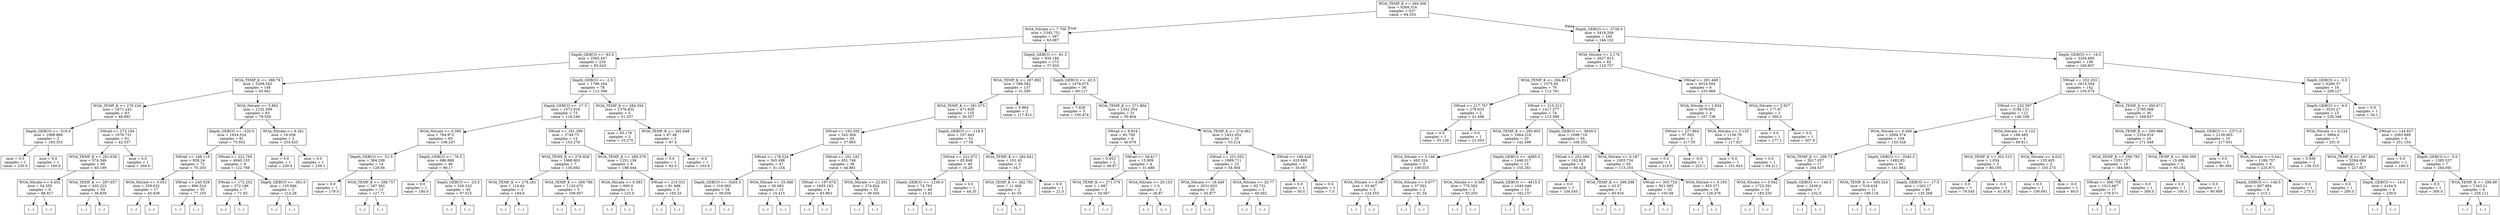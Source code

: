 digraph Tree {
node [shape=box] ;
0 [label="WOA_TEMP_K <= 294.306\nmse = 4368.316\nsamples = 637\nvalue = 94.355"] ;
1 [label="WOA_Nitrate <= 7.709\nmse = 2345.751\nsamples = 397\nvalue = 63.087"] ;
0 -> 1 [labeldistance=2.5, labelangle=45, headlabel="True"] ;
2 [label="Depth_GEBCO <= -83.0\nmse = 2565.447\nsamples = 224\nvalue = 83.043"] ;
1 -> 2 ;
3 [label="WOA_TEMP_K <= 288.79\nmse = 2208.543\nsamples = 146\nvalue = 65.661"] ;
2 -> 3 ;
4 [label="WOA_TEMP_K <= 279.234\nmse = 1671.242\nsamples = 63\nvalue = 46.892"] ;
3 -> 4 ;
5 [label="Depth_GEBCO <= -519.5\nmse = 1088.889\nsamples = 2\nvalue = 183.333"] ;
4 -> 5 ;
6 [label="mse = 0.0\nsamples = 1\nvalue = 230.0"] ;
5 -> 6 ;
7 [label="mse = 0.0\nsamples = 1\nvalue = 160.0"] ;
5 -> 7 ;
8 [label="SWrad <= 273.194\nmse = 1076.731\nsamples = 61\nvalue = 42.537"] ;
4 -> 8 ;
9 [label="WOA_TEMP_K <= 281.638\nmse = 574.346\nsamples = 60\nvalue = 40.199"] ;
8 -> 9 ;
10 [label="WOA_Nitrate <= 6.452\nmse = 54.555\nsamples = 6\nvalue = 88.917"] ;
9 -> 10 ;
11 [label="(...)"] ;
10 -> 11 ;
14 [label="(...)"] ;
10 -> 14 ;
21 [label="WOA_TEMP_K <= 287.657\nmse = 435.223\nsamples = 54\nvalue = 36.839"] ;
9 -> 21 ;
22 [label="(...)"] ;
21 -> 22 ;
83 [label="(...)"] ;
21 -> 83 ;
102 [label="mse = 0.0\nsamples = 1\nvalue = 260.0"] ;
8 -> 102 ;
103 [label="WOA_Nitrate <= 5.892\nmse = 2152.399\nsamples = 83\nvalue = 79.559"] ;
3 -> 103 ;
104 [label="Depth_GEBCO <= -520.5\nmse = 1634.524\nsamples = 81\nvalue = 75.952"] ;
103 -> 104 ;
105 [label="SWrad <= 148.119\nmse = 926.34\nsamples = 72\nvalue = 70.203"] ;
104 -> 105 ;
106 [label="WOA_Nitrate <= 0.051\nmse = 259.632\nsamples = 17\nvalue = 45.639"] ;
105 -> 106 ;
107 [label="(...)"] ;
106 -> 107 ;
108 [label="(...)"] ;
106 -> 108 ;
139 [label="SWrad <= 240.529\nmse = 896.524\nsamples = 55\nvalue = 77.103"] ;
105 -> 139 ;
140 [label="(...)"] ;
139 -> 140 ;
183 [label="(...)"] ;
139 -> 183 ;
226 [label="SWrad <= 222.765\nmse = 4940.153\nsamples = 9\nvalue = 122.769"] ;
104 -> 226 ;
227 [label="SWrad <= 172.202\nmse = 372.186\nsamples = 7\nvalue = 71.93"] ;
226 -> 227 ;
228 [label="(...)"] ;
227 -> 228 ;
231 [label="(...)"] ;
227 -> 231 ;
240 [label="Depth_GEBCO <= -361.0\nmse = 135.946\nsamples = 2\nvalue = 214.28"] ;
226 -> 240 ;
241 [label="(...)"] ;
240 -> 241 ;
242 [label="(...)"] ;
240 -> 242 ;
243 [label="WOA_Nitrate <= 6.261\nmse = 16.056\nsamples = 2\nvalue = 233.433"] ;
103 -> 243 ;
244 [label="mse = 0.0\nsamples = 1\nvalue = 230.6"] ;
243 -> 244 ;
245 [label="mse = 0.0\nsamples = 1\nvalue = 239.1"] ;
243 -> 245 ;
246 [label="Depth_GEBCO <= -2.5\nmse = 1796.164\nsamples = 78\nvalue = 112.399"] ;
2 -> 246 ;
247 [label="Depth_GEBCO <= -17.5\nmse = 1572.916\nsamples = 73\nvalue = 116.246"] ;
246 -> 247 ;
248 [label="WOA_Nitrate <= 0.395\nmse = 784.972\nsamples = 60\nvalue = 106.247"] ;
247 -> 248 ;
249 [label="Depth_GEBCO <= -51.5\nmse = 384.299\nsamples = 14\nvalue = 129.94"] ;
248 -> 249 ;
250 [label="mse = 0.0\nsamples = 1\nvalue = 179.0"] ;
249 -> 250 ;
251 [label="WOA_TEMP_K <= 289.757\nmse = 287.392\nsamples = 13\nvalue = 127.71"] ;
249 -> 251 ;
252 [label="(...)"] ;
251 -> 252 ;
253 [label="(...)"] ;
251 -> 253 ;
264 [label="Depth_GEBCO <= -76.5\nmse = 686.888\nsamples = 46\nvalue = 99.17"] ;
248 -> 264 ;
265 [label="mse = 0.0\nsamples = 1\nvalue = 180.0"] ;
264 -> 265 ;
266 [label="Depth_GEBCO <= -23.5\nmse = 526.333\nsamples = 45\nvalue = 97.015"] ;
264 -> 266 ;
267 [label="(...)"] ;
266 -> 267 ;
328 [label="(...)"] ;
266 -> 328 ;
337 [label="SWrad <= 161.299\nmse = 2749.75\nsamples = 13\nvalue = 153.276"] ;
247 -> 337 ;
338 [label="WOA_TEMP_K <= 278.928\nmse = 1968.903\nsamples = 7\nvalue = 130.692"] ;
337 -> 338 ;
339 [label="WOA_TEMP_K <= 278.281\nmse = 116.64\nsamples = 2\nvalue = 184.6"] ;
338 -> 339 ;
340 [label="(...)"] ;
339 -> 340 ;
341 [label="(...)"] ;
339 -> 341 ;
342 [label="WOA_TEMP_K <= 289.786\nmse = 1133.672\nsamples = 5\nvalue = 109.957"] ;
338 -> 342 ;
343 [label="(...)"] ;
342 -> 343 ;
350 [label="(...)"] ;
342 -> 350 ;
351 [label="WOA_TEMP_K <= 289.379\nmse = 1251.136\nsamples = 6\nvalue = 198.444"] ;
337 -> 351 ;
352 [label="WOA_Nitrate <= 0.583\nmse = 600.0\nsamples = 3\nvalue = 225.0"] ;
351 -> 352 ;
353 [label="(...)"] ;
352 -> 353 ;
354 [label="(...)"] ;
352 -> 354 ;
357 [label="SWrad <= 210.331\nmse = 81.688\nsamples = 3\nvalue = 165.25"] ;
351 -> 357 ;
358 [label="(...)"] ;
357 -> 358 ;
361 [label="(...)"] ;
357 -> 361 ;
362 [label="WOA_TEMP_K <= 284.354\nmse = 1376.832\nsamples = 5\nvalue = 51.337"] ;
246 -> 362 ;
363 [label="mse = 65.176\nsamples = 3\nvalue = 15.275"] ;
362 -> 363 ;
364 [label="WOA_TEMP_K <= 292.648\nmse = 87.48\nsamples = 2\nvalue = 87.4"] ;
362 -> 364 ;
365 [label="mse = 0.0\nsamples = 1\nvalue = 82.0"] ;
364 -> 365 ;
366 [label="mse = -0.0\nsamples = 1\nvalue = 103.6"] ;
364 -> 366 ;
367 [label="Depth_GEBCO <= -61.5\nmse = 934.184\nsamples = 173\nvalue = 37.933"] ;
1 -> 367 ;
368 [label="WOA_TEMP_K <= 287.892\nmse = 598.582\nsamples = 137\nvalue = 31.595"] ;
367 -> 368 ;
369 [label="WOA_TEMP_K <= 281.075\nmse = 471.839\nsamples = 135\nvalue = 30.027"] ;
368 -> 369 ;
370 [label="SWrad <= 193.255\nmse = 542.304\nsamples = 83\nvalue = 37.865"] ;
369 -> 370 ;
371 [label="SWrad <= 178.524\nmse = 345.498\nsamples = 47\nvalue = 31.154"] ;
370 -> 371 ;
372 [label="Depth_GEBCO <= -5265.5\nmse = 316.065\nsamples = 34\nvalue = 38.039"] ;
371 -> 372 ;
373 [label="(...)"] ;
372 -> 373 ;
374 [label="(...)"] ;
372 -> 374 ;
437 [label="WOA_Nitrate <= 25.588\nmse = 56.683\nsamples = 13\nvalue = 15.415"] ;
371 -> 437 ;
438 [label="(...)"] ;
437 -> 438 ;
461 [label="(...)"] ;
437 -> 461 ;
462 [label="SWrad <= 201.192\nmse = 651.746\nsamples = 36\nvalue = 44.881"] ;
370 -> 462 ;
463 [label="SWrad <= 197.674\nmse = 1655.183\nsamples = 4\nvalue = 83.863"] ;
462 -> 463 ;
464 [label="(...)"] ;
463 -> 464 ;
469 [label="(...)"] ;
463 -> 469 ;
470 [label="WOA_Nitrate <= 22.501\nmse = 274.824\nsamples = 32\nvalue = 39.504"] ;
462 -> 470 ;
471 [label="(...)"] ;
470 -> 471 ;
486 [label="(...)"] ;
470 -> 486 ;
529 [label="Depth_GEBCO <= -118.5\nmse = 107.443\nsamples = 52\nvalue = 17.58"] ;
369 -> 529 ;
530 [label="SWrad <= 222.972\nmse = 83.948\nsamples = 49\nvalue = 16.28"] ;
529 -> 530 ;
531 [label="Depth_GEBCO <= -1249.0\nmse = 74.793\nsamples = 48\nvalue = 15.92"] ;
530 -> 531 ;
532 [label="(...)"] ;
531 -> 532 ;
541 [label="(...)"] ;
531 -> 541 ;
572 [label="mse = 0.0\nsamples = 1\nvalue = 44.35"] ;
530 -> 572 ;
573 [label="WOA_TEMP_K <= 282.841\nmse = 101.45\nsamples = 3\nvalue = 34.7"] ;
529 -> 573 ;
574 [label="WOA_TEMP_K <= 282.781\nmse = 11.408\nsamples = 2\nvalue = 41.55"] ;
573 -> 574 ;
575 [label="(...)"] ;
574 -> 575 ;
576 [label="(...)"] ;
574 -> 576 ;
577 [label="mse = 0.0\nsamples = 1\nvalue = 21.0"] ;
573 -> 577 ;
578 [label="mse = 0.964\nsamples = 2\nvalue = 117.812"] ;
368 -> 578 ;
579 [label="Depth_GEBCO <= -42.5\nmse = 1476.075\nsamples = 36\nvalue = 60.117"] ;
367 -> 579 ;
580 [label="mse = 7.626\nsamples = 5\nvalue = 100.474"] ;
579 -> 580 ;
581 [label="WOA_TEMP_K <= 271.804\nmse = 1352.354\nsamples = 31\nvalue = 50.804"] ;
579 -> 581 ;
582 [label="SWrad <= 9.924\nmse = 92.706\nsamples = 6\nvalue = 40.679"] ;
581 -> 582 ;
583 [label="mse = 0.653\nsamples = 2\nvalue = 49.87"] ;
582 -> 583 ;
584 [label="SWrad <= 56.617\nmse = 15.809\nsamples = 4\nvalue = 31.488"] ;
582 -> 584 ;
585 [label="WOA_TEMP_K <= 271.579\nmse = 1.987\nsamples = 2\nvalue = 34.567"] ;
584 -> 585 ;
586 [label="(...)"] ;
585 -> 586 ;
587 [label="(...)"] ;
585 -> 587 ;
588 [label="WOA_Nitrate <= 20.153\nmse = 1.0\nsamples = 2\nvalue = 26.87"] ;
584 -> 588 ;
589 [label="(...)"] ;
588 -> 589 ;
590 [label="(...)"] ;
588 -> 590 ;
591 [label="WOA_TEMP_K <= 274.062\nmse = 1622.052\nsamples = 25\nvalue = 53.214"] ;
581 -> 591 ;
592 [label="SWrad <= 251.052\nmse = 1689.711\nsamples = 23\nvalue = 54.564"] ;
591 -> 592 ;
593 [label="WOA_Nitrate <= 18.449\nmse = 2031.633\nsamples = 20\nvalue = 55.877"] ;
592 -> 593 ;
594 [label="(...)"] ;
593 -> 594 ;
599 [label="(...)"] ;
593 -> 599 ;
600 [label="WOA_Nitrate <= 20.77\nmse = 82.731\nsamples = 3\nvalue = 48.562"] ;
592 -> 600 ;
601 [label="(...)"] ;
600 -> 601 ;
602 [label="(...)"] ;
600 -> 602 ;
605 [label="SWrad <= 166.429\nmse = 410.889\nsamples = 2\nvalue = 35.667"] ;
591 -> 605 ;
606 [label="mse = 0.0\nsamples = 1\nvalue = 50.0"] ;
605 -> 606 ;
607 [label="mse = 0.0\nsamples = 1\nvalue = 7.0"] ;
605 -> 607 ;
608 [label="Depth_GEBCO <= -3728.0\nmse = 3416.206\nsamples = 240\nvalue = 146.152"] ;
0 -> 608 [labeldistance=2.5, labelangle=-45, headlabel="False"] ;
609 [label="WOA_Nitrate <= 2.176\nmse = 2627.813\nsamples = 82\nvalue = 119.737"] ;
608 -> 609 ;
610 [label="WOA_TEMP_K <= 294.611\nmse = 1575.45\nsamples = 76\nvalue = 112.761"] ;
609 -> 610 ;
611 [label="SWrad <= 217.767\nmse = 278.633\nsamples = 2\nvalue = 41.496"] ;
610 -> 611 ;
612 [label="mse = 0.0\nsamples = 1\nvalue = 55.126"] ;
611 -> 612 ;
613 [label="mse = 0.0\nsamples = 1\nvalue = 21.053"] ;
611 -> 613 ;
614 [label="SWrad <= 215.312\nmse = 1417.377\nsamples = 74\nvalue = 115.589"] ;
610 -> 614 ;
615 [label="WOA_TEMP_K <= 295.903\nmse = 1664.219\nsamples = 20\nvalue = 142.499"] ;
614 -> 615 ;
616 [label="WOA_Nitrate <= 0.146\nmse = 492.524\nsamples = 5\nvalue = 106.033"] ;
615 -> 616 ;
617 [label="WOA_Nitrate <= 0.087\nmse = 33.467\nsamples = 3\nvalue = 124.553"] ;
616 -> 617 ;
618 [label="(...)"] ;
617 -> 618 ;
621 [label="(...)"] ;
617 -> 621 ;
622 [label="WOA_Nitrate <= 0.677\nmse = 37.501\nsamples = 2\nvalue = 81.34"] ;
616 -> 622 ;
623 [label="(...)"] ;
622 -> 623 ;
624 [label="(...)"] ;
622 -> 624 ;
625 [label="Depth_GEBCO <= -4985.5\nmse = 1446.017\nsamples = 15\nvalue = 155.261"] ;
615 -> 625 ;
626 [label="WOA_Nitrate <= 0.583\nmse = 775.592\nsamples = 2\nvalue = 93.203"] ;
625 -> 626 ;
627 [label="(...)"] ;
626 -> 627 ;
628 [label="(...)"] ;
626 -> 628 ;
629 [label="Depth_GEBCO <= -4615.5\nmse = 1045.048\nsamples = 13\nvalue = 162.157"] ;
625 -> 629 ;
630 [label="(...)"] ;
629 -> 630 ;
645 [label="(...)"] ;
629 -> 645 ;
652 [label="Depth_GEBCO <= -5659.5\nmse = 1098.716\nsamples = 54\nvalue = 108.251"] ;
614 -> 652 ;
653 [label="SWrad <= 252.089\nmse = 162.935\nsamples = 4\nvalue = 69.428"] ;
652 -> 653 ;
654 [label="mse = 0.0\nsamples = 1\nvalue = 104.545"] ;
653 -> 654 ;
655 [label="WOA_TEMP_K <= 299.298\nmse = 43.57\nsamples = 3\nvalue = 65.916"] ;
653 -> 655 ;
656 [label="(...)"] ;
655 -> 656 ;
657 [label="(...)"] ;
655 -> 657 ;
658 [label="WOA_Nitrate <= 0.187\nmse = 1003.734\nsamples = 50\nvalue = 113.103"] ;
652 -> 658 ;
659 [label="SWrad <= 305.724\nmse = 921.085\nsamples = 32\nvalue = 105.08"] ;
658 -> 659 ;
660 [label="(...)"] ;
659 -> 660 ;
721 [label="(...)"] ;
659 -> 721 ;
722 [label="WOA_Nitrate <= 0.193\nmse = 855.371\nsamples = 18\nvalue = 126.476"] ;
658 -> 722 ;
723 [label="(...)"] ;
722 -> 723 ;
724 [label="(...)"] ;
722 -> 724 ;
757 [label="SWrad <= 281.468\nmse = 6014.504\nsamples = 6\nvalue = 233.969"] ;
609 -> 757 ;
758 [label="WOA_Nitrate <= 2.834\nmse = 3078.092\nsamples = 4\nvalue = 167.738"] ;
757 -> 758 ;
759 [label="SWrad <= 227.864\nmse = 57.002\nsamples = 2\nvalue = 217.55"] ;
758 -> 759 ;
760 [label="mse = 0.0\nsamples = 1\nvalue = 210.0"] ;
759 -> 760 ;
761 [label="mse = -0.0\nsamples = 1\nvalue = 225.1"] ;
759 -> 761 ;
762 [label="WOA_Nitrate <= 3.135\nmse = 1136.78\nsamples = 2\nvalue = 117.927"] ;
758 -> 762 ;
763 [label="mse = 0.0\nsamples = 1\nvalue = 151.643"] ;
762 -> 763 ;
764 [label="mse = 0.0\nsamples = 1\nvalue = 84.211"] ;
762 -> 764 ;
765 [label="WOA_Nitrate <= 2.927\nmse = 177.87\nsamples = 2\nvalue = 300.2"] ;
757 -> 765 ;
766 [label="mse = 0.0\nsamples = 1\nvalue = 277.1"] ;
765 -> 766 ;
767 [label="mse = 0.0\nsamples = 1\nvalue = 307.9"] ;
765 -> 767 ;
768 [label="Depth_GEBCO <= -16.5\nmse = 3256.885\nsamples = 158\nvalue = 160.607"] ;
608 -> 768 ;
769 [label="SWrad <= 252.353\nmse = 2615.304\nsamples = 142\nvalue = 155.074"] ;
768 -> 769 ;
770 [label="SWrad <= 232.597\nmse = 2194.131\nsamples = 112\nvalue = 146.338"] ;
769 -> 770 ;
771 [label="WOA_Nitrate <= 0.049\nmse = 2094.374\nsamples = 108\nvalue = 150.328"] ;
770 -> 771 ;
772 [label="WOA_TEMP_K <= 298.73\nmse = 2617.057\nsamples = 17\nvalue = 204.437"] ;
771 -> 772 ;
773 [label="WOA_Nitrate <= 0.042\nmse = 1722.391\nsamples = 10\nvalue = 183.235"] ;
772 -> 773 ;
774 [label="(...)"] ;
773 -> 774 ;
781 [label="(...)"] ;
773 -> 781 ;
782 [label="Depth_GEBCO <= -140.5\nmse = 2436.0\nsamples = 7\nvalue = 232.0"] ;
772 -> 782 ;
783 [label="(...)"] ;
782 -> 783 ;
786 [label="(...)"] ;
782 -> 786 ;
787 [label="Depth_GEBCO <= -3545.5\nmse = 1482.83\nsamples = 91\nvalue = 141.862"] ;
771 -> 787 ;
788 [label="WOA_TEMP_K <= 300.324\nmse = 519.434\nsamples = 11\nvalue = 189.118"] ;
787 -> 788 ;
789 [label="(...)"] ;
788 -> 789 ;
794 [label="(...)"] ;
788 -> 794 ;
801 [label="Depth_GEBCO <= -17.5\nmse = 1262.17\nsamples = 80\nvalue = 135.268"] ;
787 -> 801 ;
802 [label="(...)"] ;
801 -> 802 ;
929 [label="(...)"] ;
801 -> 929 ;
930 [label="WOA_Nitrate <= 0.123\nmse = 186.483\nsamples = 4\nvalue = 89.811"] ;
770 -> 930 ;
931 [label="WOA_TEMP_K <= 302.515\nmse = 1.054\nsamples = 2\nvalue = 80.195"] ;
930 -> 931 ;
932 [label="mse = 0.0\nsamples = 1\nvalue = 79.545"] ;
931 -> 932 ;
933 [label="mse = -0.0\nsamples = 1\nvalue = 81.818"] ;
931 -> 933 ;
934 [label="WOA_Nitrate <= 4.022\nmse = 135.405\nsamples = 2\nvalue = 103.273"] ;
930 -> 934 ;
935 [label="mse = 0.0\nsamples = 1\nvalue = 109.091"] ;
934 -> 935 ;
936 [label="mse = -0.0\nsamples = 1\nvalue = 80.0"] ;
934 -> 936 ;
937 [label="WOA_TEMP_K <= 300.671\nmse = 2785.088\nsamples = 30\nvalue = 189.637"] ;
769 -> 937 ;
938 [label="WOA_TEMP_K <= 299.988\nmse = 2354.916\nsamples = 20\nvalue = 171.448"] ;
937 -> 938 ;
939 [label="WOA_TEMP_K <= 299.783\nmse = 1553.717\nsamples = 18\nvalue = 184.493"] ;
938 -> 939 ;
940 [label="SWrad <= 306.758\nmse = 1015.967\nsamples = 17\nvalue = 179.471"] ;
939 -> 940 ;
941 [label="(...)"] ;
940 -> 941 ;
964 [label="(...)"] ;
940 -> 964 ;
965 [label="mse = 0.0\nsamples = 1\nvalue = 300.0"] ;
939 -> 965 ;
966 [label="WOA_TEMP_K <= 300.395\nmse = 15.496\nsamples = 2\nvalue = 93.182"] ;
938 -> 966 ;
967 [label="mse = 0.0\nsamples = 1\nvalue = 100.0"] ;
966 -> 967 ;
968 [label="mse = 0.0\nsamples = 1\nvalue = 90.909"] ;
966 -> 968 ;
969 [label="Depth_GEBCO <= -2371.0\nmse = 2139.065\nsamples = 10\nvalue = 217.931"] ;
937 -> 969 ;
970 [label="mse = 0.0\nsamples = 1\nvalue = 86.364"] ;
969 -> 970 ;
971 [label="WOA_Nitrate <= 0.441\nmse = 1186.757\nsamples = 9\nvalue = 225.671"] ;
969 -> 971 ;
972 [label="Depth_GEBCO <= -140.5\nmse = 807.884\nsamples = 8\nvalue = 215.1"] ;
971 -> 972 ;
973 [label="(...)"] ;
972 -> 973 ;
978 [label="(...)"] ;
972 -> 978 ;
979 [label="mse = 0.0\nsamples = 1\nvalue = 275.0"] ;
971 -> 979 ;
980 [label="Depth_GEBCO <= -3.0\nmse = 6260.37\nsamples = 16\nvalue = 209.127"] ;
768 -> 980 ;
981 [label="Depth_GEBCO <= -9.0\nmse = 3533.27\nsamples = 15\nvalue = 229.348"] ;
980 -> 981 ;
982 [label="WOA_Nitrate <= 0.124\nmse = 3984.0\nsamples = 7\nvalue = 201.0"] ;
981 -> 982 ;
983 [label="mse = 5.556\nsamples = 2\nvalue = 138.333"] ;
982 -> 983 ;
984 [label="WOA_TEMP_K <= 297.802\nmse = 3284.694\nsamples = 5\nvalue = 227.857"] ;
982 -> 984 ;
985 [label="mse = 0.0\nsamples = 1\nvalue = 200.0"] ;
984 -> 985 ;
986 [label="Depth_GEBCO <= -14.0\nmse = 4164.0\nsamples = 4\nvalue = 239.0"] ;
984 -> 986 ;
987 [label="(...)"] ;
986 -> 987 ;
988 [label="(...)"] ;
986 -> 988 ;
989 [label="SWrad <= 144.827\nmse = 2092.899\nsamples = 8\nvalue = 251.154"] ;
981 -> 989 ;
990 [label="mse = 0.0\nsamples = 1\nvalue = 180.0"] ;
989 -> 990 ;
991 [label="Depth_GEBCO <= -5.0\nmse = 1385.537\nsamples = 7\nvalue = 264.091"] ;
989 -> 991 ;
992 [label="mse = 0.0\nsamples = 1\nvalue = 300.0"] ;
991 -> 992 ;
993 [label="WOA_TEMP_K <= 298.89\nmse = 1343.21\nsamples = 6\nvalue = 256.111"] ;
991 -> 993 ;
994 [label="(...)"] ;
993 -> 994 ;
997 [label="(...)"] ;
993 -> 997 ;
998 [label="mse = 0.0\nsamples = 1\nvalue = 54.1"] ;
980 -> 998 ;
}